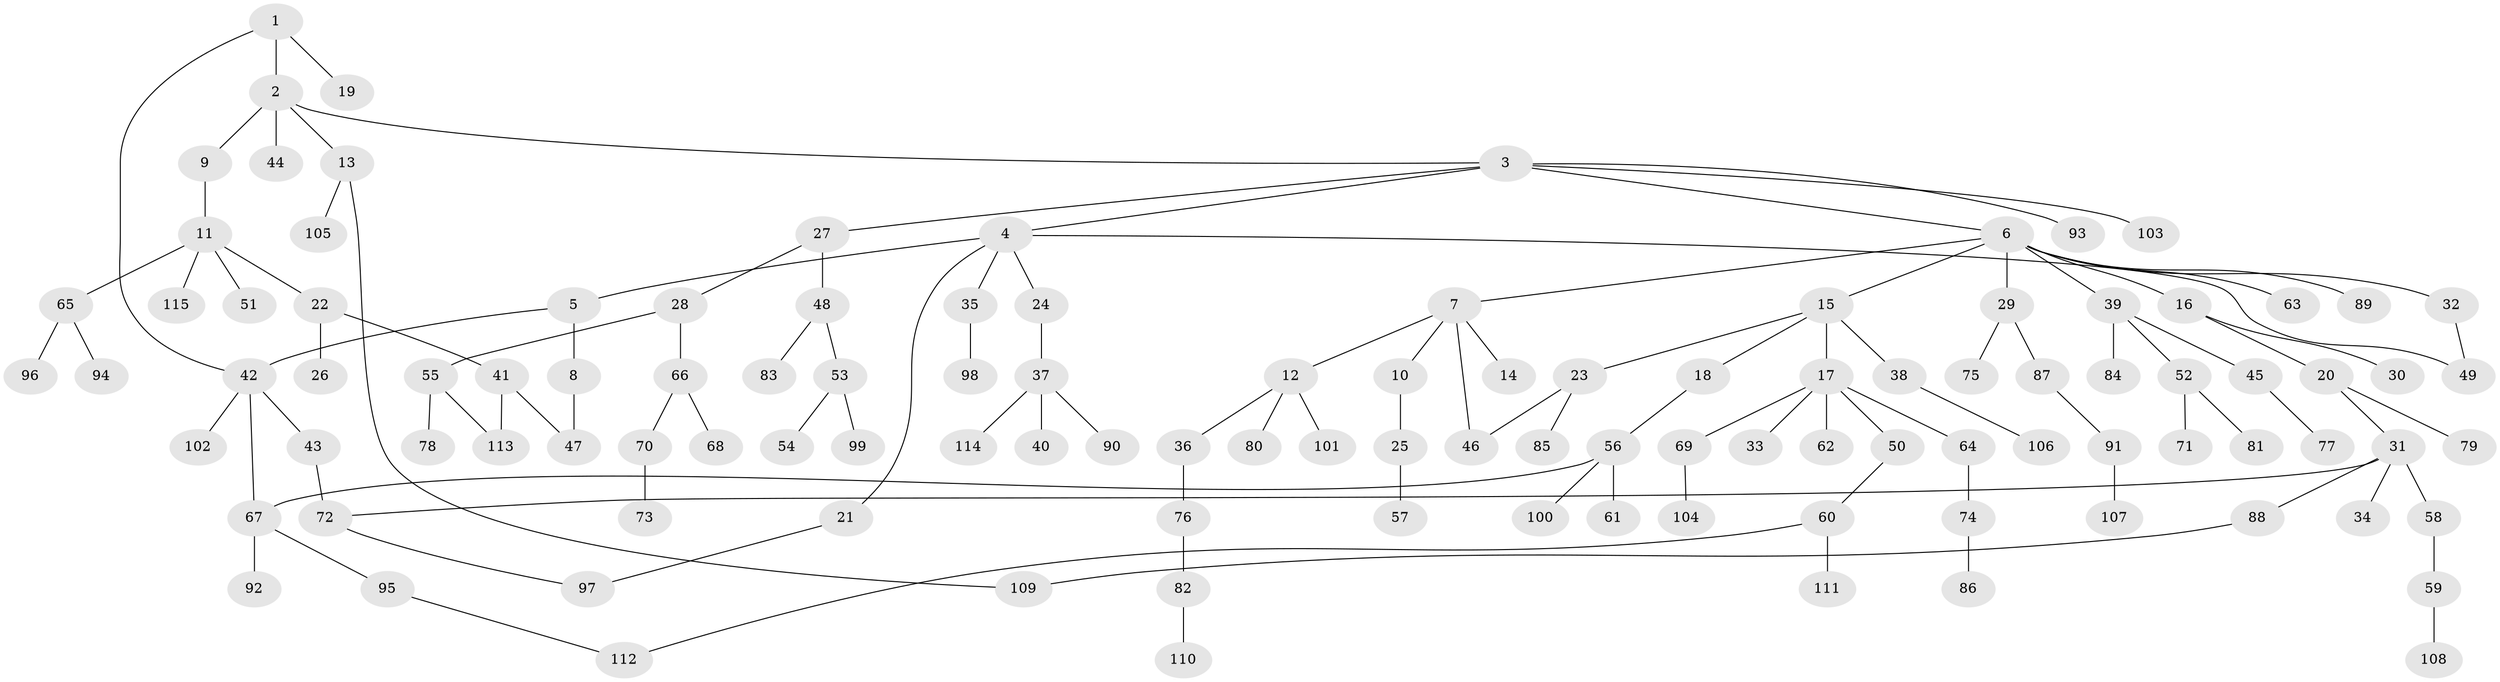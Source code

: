 // Generated by graph-tools (version 1.1) at 2025/10/02/27/25 16:10:54]
// undirected, 115 vertices, 124 edges
graph export_dot {
graph [start="1"]
  node [color=gray90,style=filled];
  1;
  2;
  3;
  4;
  5;
  6;
  7;
  8;
  9;
  10;
  11;
  12;
  13;
  14;
  15;
  16;
  17;
  18;
  19;
  20;
  21;
  22;
  23;
  24;
  25;
  26;
  27;
  28;
  29;
  30;
  31;
  32;
  33;
  34;
  35;
  36;
  37;
  38;
  39;
  40;
  41;
  42;
  43;
  44;
  45;
  46;
  47;
  48;
  49;
  50;
  51;
  52;
  53;
  54;
  55;
  56;
  57;
  58;
  59;
  60;
  61;
  62;
  63;
  64;
  65;
  66;
  67;
  68;
  69;
  70;
  71;
  72;
  73;
  74;
  75;
  76;
  77;
  78;
  79;
  80;
  81;
  82;
  83;
  84;
  85;
  86;
  87;
  88;
  89;
  90;
  91;
  92;
  93;
  94;
  95;
  96;
  97;
  98;
  99;
  100;
  101;
  102;
  103;
  104;
  105;
  106;
  107;
  108;
  109;
  110;
  111;
  112;
  113;
  114;
  115;
  1 -- 2;
  1 -- 19;
  1 -- 42;
  2 -- 3;
  2 -- 9;
  2 -- 13;
  2 -- 44;
  3 -- 4;
  3 -- 6;
  3 -- 27;
  3 -- 93;
  3 -- 103;
  4 -- 5;
  4 -- 21;
  4 -- 24;
  4 -- 35;
  4 -- 49;
  5 -- 8;
  5 -- 42;
  6 -- 7;
  6 -- 15;
  6 -- 16;
  6 -- 29;
  6 -- 32;
  6 -- 39;
  6 -- 63;
  6 -- 89;
  7 -- 10;
  7 -- 12;
  7 -- 14;
  7 -- 46;
  8 -- 47;
  9 -- 11;
  10 -- 25;
  11 -- 22;
  11 -- 51;
  11 -- 65;
  11 -- 115;
  12 -- 36;
  12 -- 80;
  12 -- 101;
  13 -- 105;
  13 -- 109;
  15 -- 17;
  15 -- 18;
  15 -- 23;
  15 -- 38;
  16 -- 20;
  16 -- 30;
  17 -- 33;
  17 -- 50;
  17 -- 62;
  17 -- 64;
  17 -- 69;
  18 -- 56;
  20 -- 31;
  20 -- 79;
  21 -- 97;
  22 -- 26;
  22 -- 41;
  23 -- 46;
  23 -- 85;
  24 -- 37;
  25 -- 57;
  27 -- 28;
  27 -- 48;
  28 -- 55;
  28 -- 66;
  29 -- 75;
  29 -- 87;
  31 -- 34;
  31 -- 58;
  31 -- 88;
  31 -- 72;
  32 -- 49;
  35 -- 98;
  36 -- 76;
  37 -- 40;
  37 -- 90;
  37 -- 114;
  38 -- 106;
  39 -- 45;
  39 -- 52;
  39 -- 84;
  41 -- 47;
  41 -- 113;
  42 -- 43;
  42 -- 102;
  42 -- 67;
  43 -- 72;
  45 -- 77;
  48 -- 53;
  48 -- 83;
  50 -- 60;
  52 -- 71;
  52 -- 81;
  53 -- 54;
  53 -- 99;
  55 -- 78;
  55 -- 113;
  56 -- 61;
  56 -- 67;
  56 -- 100;
  58 -- 59;
  59 -- 108;
  60 -- 111;
  60 -- 112;
  64 -- 74;
  65 -- 94;
  65 -- 96;
  66 -- 68;
  66 -- 70;
  67 -- 92;
  67 -- 95;
  69 -- 104;
  70 -- 73;
  72 -- 97;
  74 -- 86;
  76 -- 82;
  82 -- 110;
  87 -- 91;
  88 -- 109;
  91 -- 107;
  95 -- 112;
}
